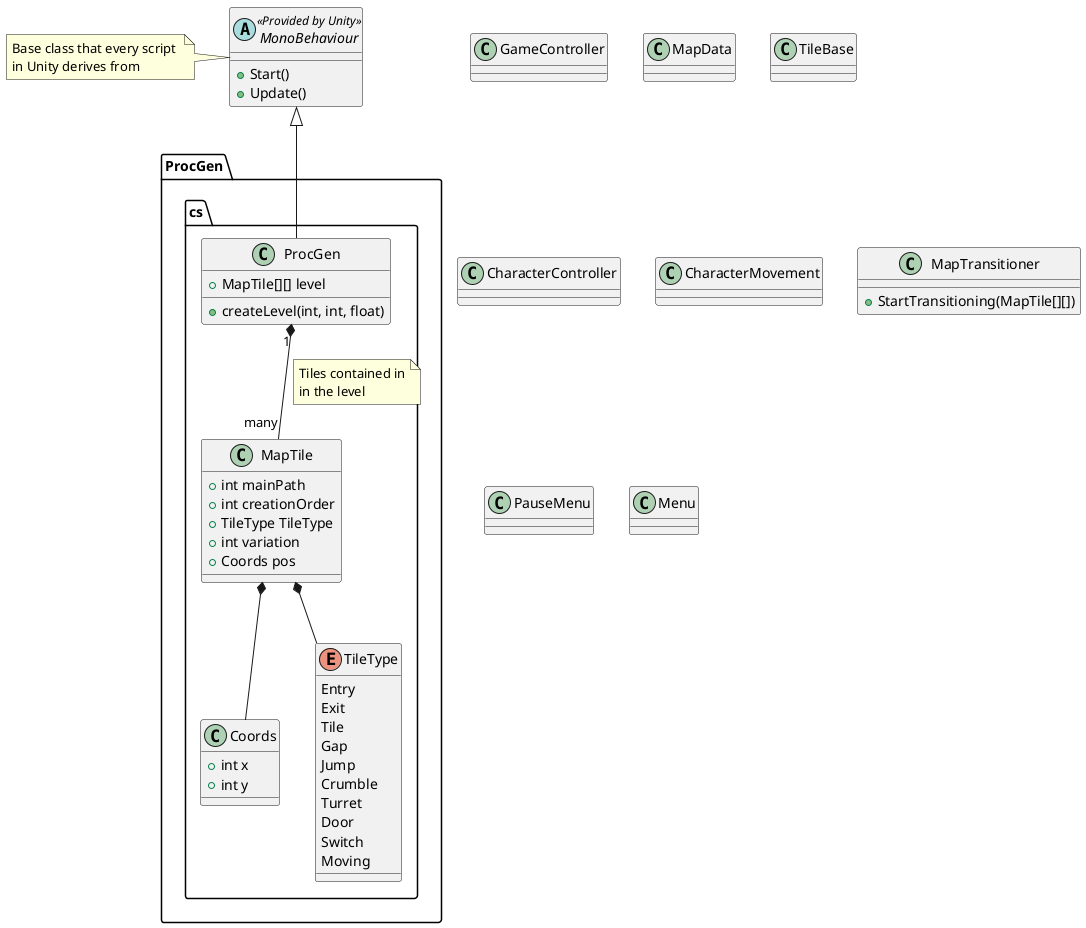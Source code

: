 @startuml
class MonoBehaviour

note left of MonoBehaviour
Base class that every script 
in Unity derives from
end note

class GameController
class MapData
class TileBase
class CharacterController
class CharacterMovement

abstract class MonoBehaviour <<Provided by Unity>> {
    +Start()
    +Update()
}

package "ProcGen.cs" {
    class MapTile {
        +int mainPath
        +int creationOrder
        +TileType TileType
        +int variation
        +Coords pos
    }

    class Coords {
        +int x
        +int y
    }

    MapTile *-- Coords
    
    enum TileType {
        Entry
        Exit
        Tile
        Gap
        Jump
        Crumble
        Turret
        Door
        Switch
        Moving
    }

    MapTile *-- TileType
    
    class ProcGen {
        +MapTile[][] level
        +createLevel(int, int, float)
    }

    ProcGen "1" *-- "many" MapTile
    note left on link
    Tiles contained in
    in the level
    endnote

    MonoBehaviour <|-- ProcGen
}


class MapTransitioner {
    +StartTransitioning(MapTile[][])
}



class PauseMenu
class Menu


@enduml